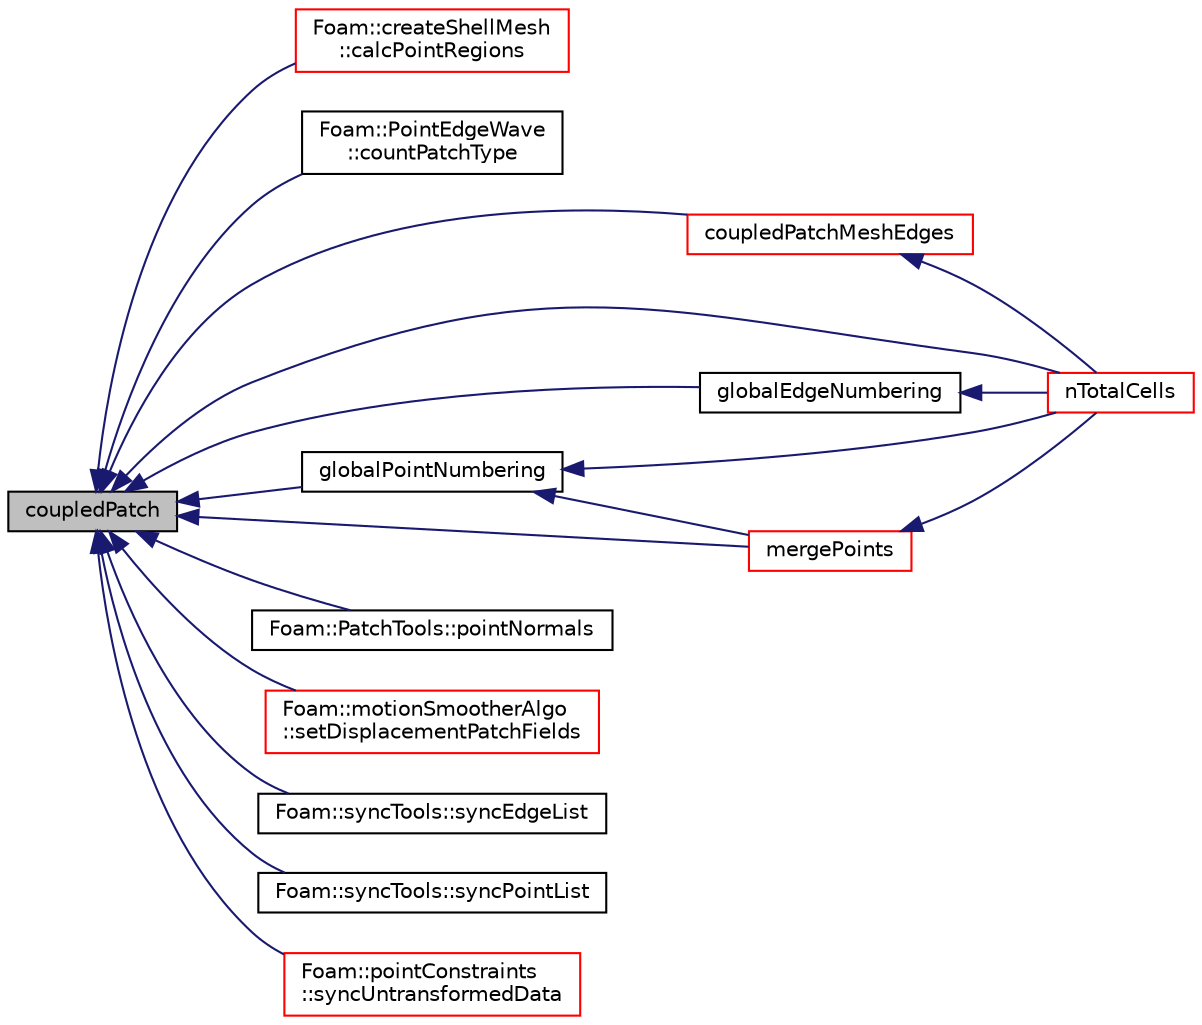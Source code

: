 digraph "coupledPatch"
{
  bgcolor="transparent";
  edge [fontname="Helvetica",fontsize="10",labelfontname="Helvetica",labelfontsize="10"];
  node [fontname="Helvetica",fontsize="10",shape=record];
  rankdir="LR";
  Node1 [label="coupledPatch",height=0.2,width=0.4,color="black", fillcolor="grey75", style="filled", fontcolor="black"];
  Node1 -> Node2 [dir="back",color="midnightblue",fontsize="10",style="solid",fontname="Helvetica"];
  Node2 [label="Foam::createShellMesh\l::calcPointRegions",height=0.2,width=0.4,color="red",URL="$a00436.html#abd09fd2558d9fc41e9a503ce2976fe5f",tooltip="Helper: calculate point regions. The point region is the. "];
  Node1 -> Node3 [dir="back",color="midnightblue",fontsize="10",style="solid",fontname="Helvetica"];
  Node3 [label="Foam::PointEdgeWave\l::countPatchType",height=0.2,width=0.4,color="black",URL="$a01882.html#af1e6afe589b1de4f22d3c8587a005161"];
  Node1 -> Node4 [dir="back",color="midnightblue",fontsize="10",style="solid",fontname="Helvetica"];
  Node4 [label="coupledPatchMeshEdges",height=0.2,width=0.4,color="red",URL="$a00935.html#a206c91a48fcb2446ebdd2216f199441f",tooltip="Return map from coupledPatch edges to mesh edges. "];
  Node4 -> Node5 [dir="back",color="midnightblue",fontsize="10",style="solid",fontname="Helvetica"];
  Node5 [label="nTotalCells",height=0.2,width=0.4,color="red",URL="$a00935.html#a0c74afe8b415da10b6dd87d084d79b7f",tooltip="Return total number of cells in decomposed mesh. "];
  Node1 -> Node6 [dir="back",color="midnightblue",fontsize="10",style="solid",fontname="Helvetica"];
  Node6 [label="globalEdgeNumbering",height=0.2,width=0.4,color="black",URL="$a00935.html#a685585d59e2be0b937728ac25e561b93"];
  Node6 -> Node5 [dir="back",color="midnightblue",fontsize="10",style="solid",fontname="Helvetica"];
  Node1 -> Node7 [dir="back",color="midnightblue",fontsize="10",style="solid",fontname="Helvetica"];
  Node7 [label="globalPointNumbering",height=0.2,width=0.4,color="black",URL="$a00935.html#a76ea4aeaea723e10a265a12de1b4e076",tooltip="Numbering of coupled points is according to coupledPatch. "];
  Node7 -> Node8 [dir="back",color="midnightblue",fontsize="10",style="solid",fontname="Helvetica"];
  Node8 [label="mergePoints",height=0.2,width=0.4,color="red",URL="$a00935.html#a88daf4a4726e5a4a41e77ec8827e8fb2",tooltip="Helper for merging (collocated!) mesh point data. "];
  Node8 -> Node5 [dir="back",color="midnightblue",fontsize="10",style="solid",fontname="Helvetica"];
  Node7 -> Node5 [dir="back",color="midnightblue",fontsize="10",style="solid",fontname="Helvetica"];
  Node1 -> Node8 [dir="back",color="midnightblue",fontsize="10",style="solid",fontname="Helvetica"];
  Node1 -> Node5 [dir="back",color="midnightblue",fontsize="10",style="solid",fontname="Helvetica"];
  Node1 -> Node9 [dir="back",color="midnightblue",fontsize="10",style="solid",fontname="Helvetica"];
  Node9 [label="Foam::PatchTools::pointNormals",height=0.2,width=0.4,color="black",URL="$a01819.html#ab60186b13b96788288ecfa924a6950d2"];
  Node1 -> Node10 [dir="back",color="midnightblue",fontsize="10",style="solid",fontname="Helvetica"];
  Node10 [label="Foam::motionSmootherAlgo\l::setDisplacementPatchFields",height=0.2,width=0.4,color="red",URL="$a01535.html#a1117a26b03c2fa65a7065fe94f32757c",tooltip="Set patch fields on displacement to be consistent with. "];
  Node1 -> Node11 [dir="back",color="midnightblue",fontsize="10",style="solid",fontname="Helvetica"];
  Node11 [label="Foam::syncTools::syncEdgeList",height=0.2,width=0.4,color="black",URL="$a02555.html#a86e90a506551c4d498997468519bdbb6",tooltip="Synchronize values on selected mesh edges. "];
  Node1 -> Node12 [dir="back",color="midnightblue",fontsize="10",style="solid",fontname="Helvetica"];
  Node12 [label="Foam::syncTools::syncPointList",height=0.2,width=0.4,color="black",URL="$a02555.html#a334197e1b70d6e0b87da5cb827940dd4",tooltip="Synchronize values on selected mesh points. "];
  Node1 -> Node13 [dir="back",color="midnightblue",fontsize="10",style="solid",fontname="Helvetica"];
  Node13 [label="Foam::pointConstraints\l::syncUntransformedData",height=0.2,width=0.4,color="red",URL="$a01876.html#a60a2f4543c7dc5c768bd06768d7004c6",tooltip="Helper: sync data on collocated points only. "];
}
